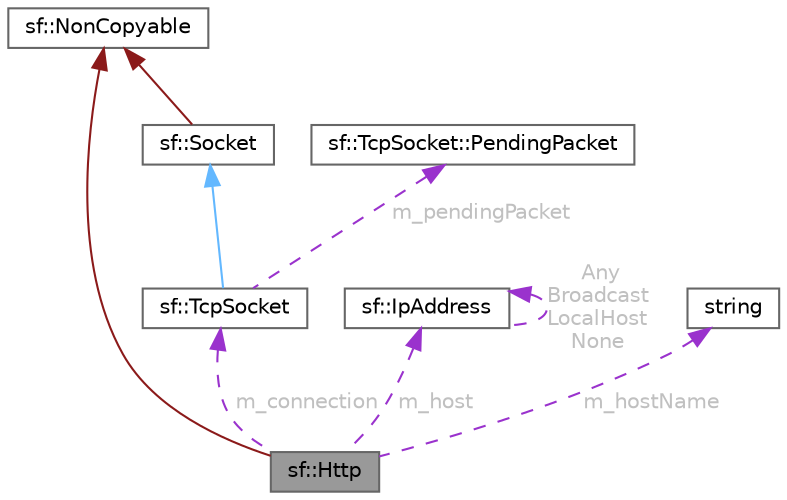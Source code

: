 digraph "sf::Http"
{
 // INTERACTIVE_SVG=YES
 // LATEX_PDF_SIZE
  bgcolor="transparent";
  edge [fontname=Helvetica,fontsize=10,labelfontname=Helvetica,labelfontsize=10];
  node [fontname=Helvetica,fontsize=10,shape=box,height=0.2,width=0.4];
  Node1 [id="Node000001",label="sf::Http",height=0.2,width=0.4,color="gray40", fillcolor="grey60", style="filled", fontcolor="black",tooltip="A HTTP client."];
  Node2 -> Node1 [id="edge1_Node000001_Node000002",dir="back",color="firebrick4",style="solid",tooltip=" "];
  Node2 [id="Node000002",label="sf::NonCopyable",height=0.2,width=0.4,color="gray40", fillcolor="white", style="filled",URL="$a01897.html",tooltip="Utility class that makes any derived class non-copyable."];
  Node3 -> Node1 [id="edge2_Node000001_Node000003",dir="back",color="darkorchid3",style="dashed",tooltip=" ",label=" m_connection",fontcolor="grey" ];
  Node3 [id="Node000003",label="sf::TcpSocket",height=0.2,width=0.4,color="gray40", fillcolor="white", style="filled",URL="$a01861.html",tooltip="Specialized socket using the TCP protocol."];
  Node4 -> Node3 [id="edge3_Node000003_Node000004",dir="back",color="steelblue1",style="solid",tooltip=" "];
  Node4 [id="Node000004",label="sf::Socket",height=0.2,width=0.4,color="gray40", fillcolor="white", style="filled",URL="$a01849.html",tooltip="Base class for all the socket types."];
  Node2 -> Node4 [id="edge4_Node000004_Node000002",dir="back",color="firebrick4",style="solid",tooltip=" "];
  Node5 -> Node3 [id="edge5_Node000003_Node000005",dir="back",color="darkorchid3",style="dashed",tooltip=" ",label=" m_pendingPacket",fontcolor="grey" ];
  Node5 [id="Node000005",label="sf::TcpSocket::PendingPacket",height=0.2,width=0.4,color="gray40", fillcolor="white", style="filled",URL="$a01865.html",tooltip="Structure holding the data of a pending packet."];
  Node6 -> Node1 [id="edge6_Node000001_Node000006",dir="back",color="darkorchid3",style="dashed",tooltip=" ",label=" m_host",fontcolor="grey" ];
  Node6 [id="Node000006",label="sf::IpAddress",height=0.2,width=0.4,color="gray40", fillcolor="white", style="filled",URL="$a01841.html",tooltip="Encapsulate an IPv4 network address."];
  Node6 -> Node6 [id="edge7_Node000006_Node000006",dir="back",color="darkorchid3",style="dashed",tooltip=" ",label=" Any\nBroadcast\nLocalHost\nNone",fontcolor="grey" ];
  Node7 -> Node1 [id="edge8_Node000001_Node000007",dir="back",color="darkorchid3",style="dashed",tooltip=" ",label=" m_hostName",fontcolor="grey" ];
  Node7 [id="Node000007",label="string",height=0.2,width=0.4,color="gray40", fillcolor="white", style="filled",tooltip=" "];
}
